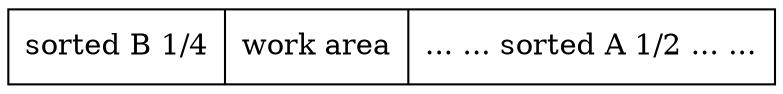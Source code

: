 digraph G{
	node[shape=record]
        a[label=" sorted B 1/4  | work area  | ... ... sorted A 1/2 ... ... "];
}
